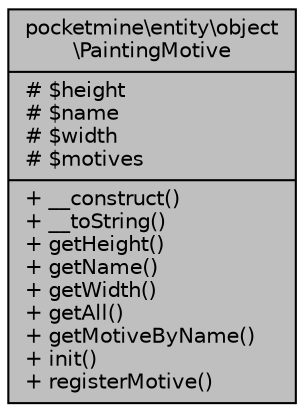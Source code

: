 digraph "pocketmine\entity\object\PaintingMotive"
{
 // INTERACTIVE_SVG=YES
 // LATEX_PDF_SIZE
  edge [fontname="Helvetica",fontsize="10",labelfontname="Helvetica",labelfontsize="10"];
  node [fontname="Helvetica",fontsize="10",shape=record];
  Node1 [label="{pocketmine\\entity\\object\l\\PaintingMotive\n|# $height\l# $name\l# $width\l# $motives\l|+ __construct()\l+ __toString()\l+ getHeight()\l+ getName()\l+ getWidth()\l+ getAll()\l+ getMotiveByName()\l+ init()\l+ registerMotive()\l}",height=0.2,width=0.4,color="black", fillcolor="grey75", style="filled", fontcolor="black",tooltip=" "];
}
